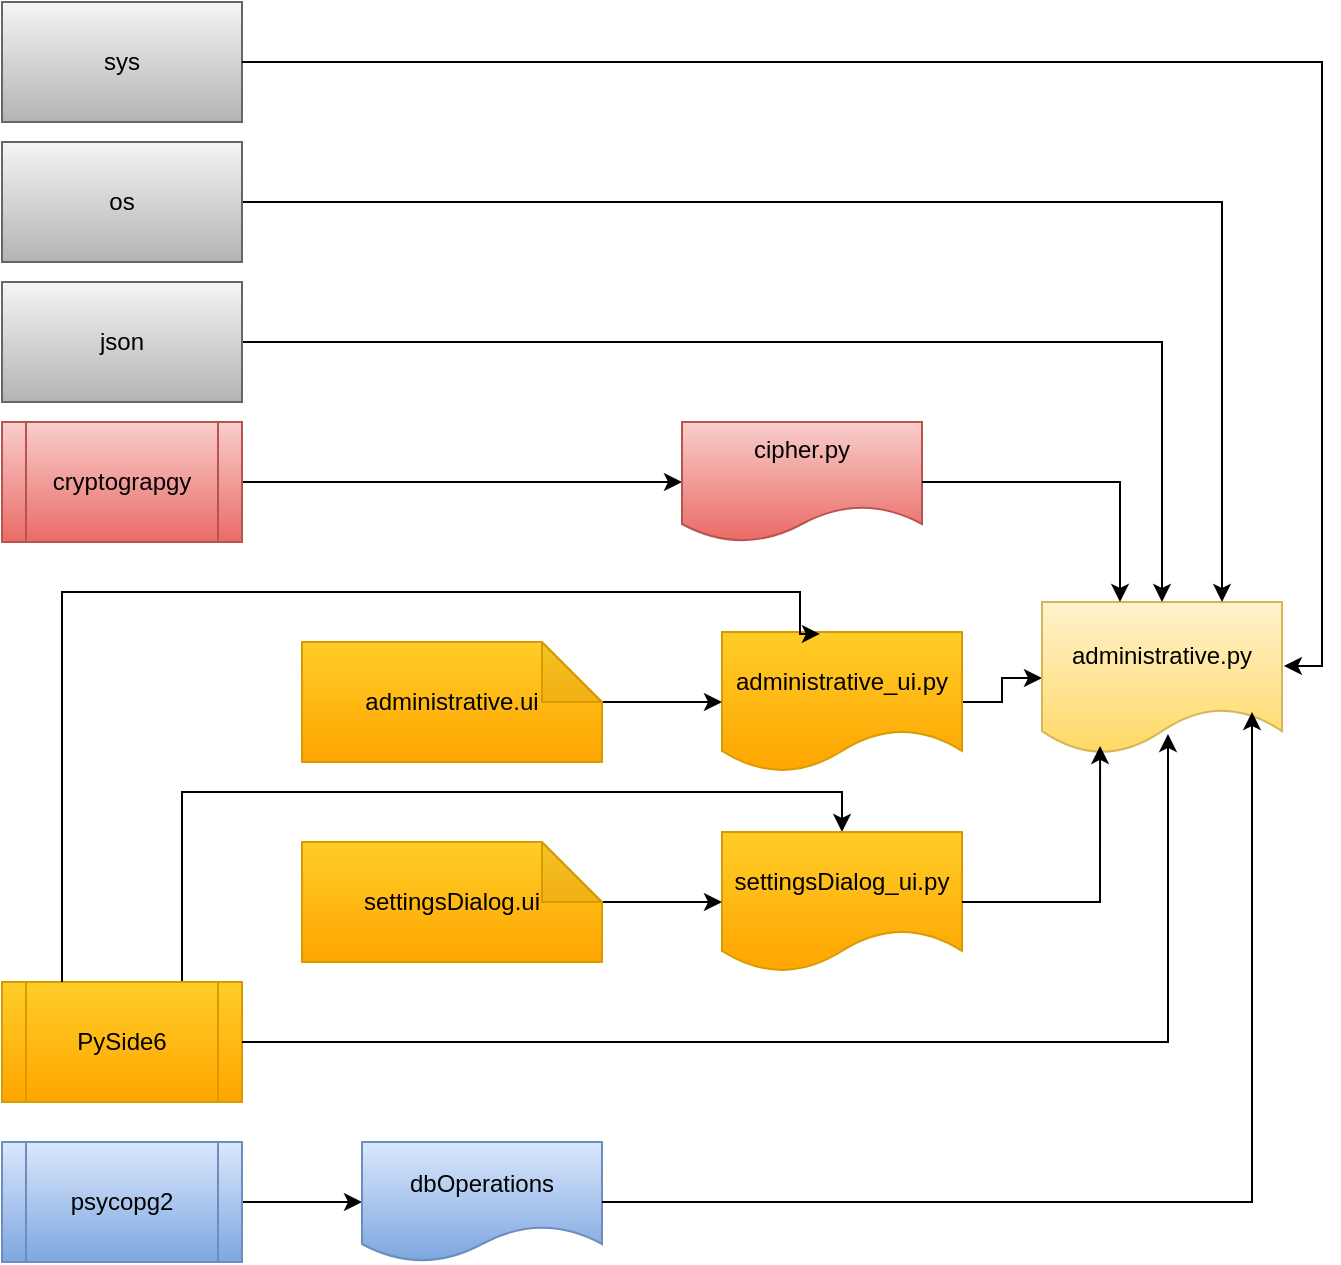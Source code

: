 <mxfile version="24.7.17">
  <diagram name="Page-1" id="CduF5v1Zuo2oVkkkP87r">
    <mxGraphModel dx="1434" dy="836" grid="1" gridSize="10" guides="1" tooltips="1" connect="1" arrows="1" fold="1" page="1" pageScale="1" pageWidth="1169" pageHeight="827" math="0" shadow="0">
      <root>
        <mxCell id="0" />
        <mxCell id="1" parent="0" />
        <mxCell id="3RLwauTY6Jb0oVxJC-lx-28" style="edgeStyle=orthogonalEdgeStyle;rounded=0;orthogonalLoop=1;jettySize=auto;html=1;entryX=0.5;entryY=0;entryDx=0;entryDy=0;" parent="1" source="3RLwauTY6Jb0oVxJC-lx-1" target="3RLwauTY6Jb0oVxJC-lx-4" edge="1">
          <mxGeometry relative="1" as="geometry">
            <Array as="points">
              <mxPoint x="130" y="405" />
              <mxPoint x="460" y="405" />
            </Array>
          </mxGeometry>
        </mxCell>
        <mxCell id="3RLwauTY6Jb0oVxJC-lx-1" value="PySide6" style="shape=process;whiteSpace=wrap;html=1;backgroundOutline=1;fillColor=#ffcd28;gradientColor=#ffa500;strokeColor=#d79b00;" parent="1" vertex="1">
          <mxGeometry x="40" y="500" width="120" height="60" as="geometry" />
        </mxCell>
        <mxCell id="3RLwauTY6Jb0oVxJC-lx-31" value="" style="edgeStyle=orthogonalEdgeStyle;rounded=0;orthogonalLoop=1;jettySize=auto;html=1;" parent="1" source="3RLwauTY6Jb0oVxJC-lx-2" target="3RLwauTY6Jb0oVxJC-lx-3" edge="1">
          <mxGeometry relative="1" as="geometry" />
        </mxCell>
        <mxCell id="3RLwauTY6Jb0oVxJC-lx-2" value="psycopg2" style="shape=process;whiteSpace=wrap;html=1;backgroundOutline=1;fillColor=#dae8fc;gradientColor=#7ea6e0;strokeColor=#6c8ebf;" parent="1" vertex="1">
          <mxGeometry x="40" y="580" width="120" height="60" as="geometry" />
        </mxCell>
        <mxCell id="3RLwauTY6Jb0oVxJC-lx-3" value="dbOperations" style="shape=document;whiteSpace=wrap;html=1;boundedLbl=1;fillColor=#dae8fc;gradientColor=#7ea6e0;strokeColor=#6c8ebf;" parent="1" vertex="1">
          <mxGeometry x="220" y="580" width="120" height="60" as="geometry" />
        </mxCell>
        <mxCell id="3RLwauTY6Jb0oVxJC-lx-4" value="settingsDialog_ui.py" style="shape=document;whiteSpace=wrap;html=1;boundedLbl=1;fillColor=#ffcd28;gradientColor=#ffa500;strokeColor=#d79b00;" parent="1" vertex="1">
          <mxGeometry x="400" y="425" width="120" height="70" as="geometry" />
        </mxCell>
        <mxCell id="3RLwauTY6Jb0oVxJC-lx-20" style="edgeStyle=orthogonalEdgeStyle;rounded=0;orthogonalLoop=1;jettySize=auto;html=1;" parent="1" source="3RLwauTY6Jb0oVxJC-lx-5" target="3RLwauTY6Jb0oVxJC-lx-6" edge="1">
          <mxGeometry relative="1" as="geometry" />
        </mxCell>
        <mxCell id="3RLwauTY6Jb0oVxJC-lx-5" value="administrative_ui.py" style="shape=document;whiteSpace=wrap;html=1;boundedLbl=1;fillColor=#ffcd28;gradientColor=#ffa500;strokeColor=#d79b00;" parent="1" vertex="1">
          <mxGeometry x="400" y="325" width="120" height="70" as="geometry" />
        </mxCell>
        <mxCell id="3RLwauTY6Jb0oVxJC-lx-6" value="administrative.py" style="shape=document;whiteSpace=wrap;html=1;boundedLbl=1;fillColor=#fff2cc;gradientColor=#ffd966;strokeColor=#d6b656;" parent="1" vertex="1">
          <mxGeometry x="560" y="310" width="120" height="76" as="geometry" />
        </mxCell>
        <mxCell id="3RLwauTY6Jb0oVxJC-lx-21" style="edgeStyle=orthogonalEdgeStyle;rounded=0;orthogonalLoop=1;jettySize=auto;html=1;entryX=0;entryY=0.5;entryDx=0;entryDy=0;" parent="1" source="3RLwauTY6Jb0oVxJC-lx-7" target="3RLwauTY6Jb0oVxJC-lx-5" edge="1">
          <mxGeometry relative="1" as="geometry" />
        </mxCell>
        <mxCell id="3RLwauTY6Jb0oVxJC-lx-7" value="administrative.ui" style="shape=note;whiteSpace=wrap;html=1;backgroundOutline=1;darkOpacity=0.05;fillColor=#ffcd28;gradientColor=#ffa500;strokeColor=#d79b00;" parent="1" vertex="1">
          <mxGeometry x="190" y="330" width="150" height="60" as="geometry" />
        </mxCell>
        <mxCell id="3RLwauTY6Jb0oVxJC-lx-27" value="" style="edgeStyle=orthogonalEdgeStyle;rounded=0;orthogonalLoop=1;jettySize=auto;html=1;" parent="1" source="3RLwauTY6Jb0oVxJC-lx-8" target="3RLwauTY6Jb0oVxJC-lx-4" edge="1">
          <mxGeometry relative="1" as="geometry" />
        </mxCell>
        <mxCell id="3RLwauTY6Jb0oVxJC-lx-8" value="settingsDialog.ui" style="shape=note;whiteSpace=wrap;html=1;backgroundOutline=1;darkOpacity=0.05;fillColor=#ffcd28;gradientColor=#ffa500;strokeColor=#d79b00;" parent="1" vertex="1">
          <mxGeometry x="190" y="430" width="150" height="60" as="geometry" />
        </mxCell>
        <mxCell id="3RLwauTY6Jb0oVxJC-lx-9" value="sys" style="rounded=0;whiteSpace=wrap;html=1;fillColor=#f5f5f5;strokeColor=#666666;gradientColor=#b3b3b3;" parent="1" vertex="1">
          <mxGeometry x="40" y="10" width="120" height="60" as="geometry" />
        </mxCell>
        <mxCell id="3RLwauTY6Jb0oVxJC-lx-16" style="edgeStyle=orthogonalEdgeStyle;rounded=0;orthogonalLoop=1;jettySize=auto;html=1;entryX=0.75;entryY=0;entryDx=0;entryDy=0;" parent="1" source="3RLwauTY6Jb0oVxJC-lx-10" target="3RLwauTY6Jb0oVxJC-lx-6" edge="1">
          <mxGeometry relative="1" as="geometry" />
        </mxCell>
        <mxCell id="3RLwauTY6Jb0oVxJC-lx-10" value="os" style="rounded=0;whiteSpace=wrap;html=1;fillColor=#f5f5f5;gradientColor=#b3b3b3;strokeColor=#666666;" parent="1" vertex="1">
          <mxGeometry x="40" y="80" width="120" height="60" as="geometry" />
        </mxCell>
        <mxCell id="3RLwauTY6Jb0oVxJC-lx-17" style="edgeStyle=orthogonalEdgeStyle;rounded=0;orthogonalLoop=1;jettySize=auto;html=1;entryX=0.5;entryY=0;entryDx=0;entryDy=0;" parent="1" source="3RLwauTY6Jb0oVxJC-lx-11" target="3RLwauTY6Jb0oVxJC-lx-6" edge="1">
          <mxGeometry relative="1" as="geometry" />
        </mxCell>
        <mxCell id="3RLwauTY6Jb0oVxJC-lx-11" value="json" style="rounded=0;whiteSpace=wrap;html=1;fillColor=#f5f5f5;gradientColor=#b3b3b3;strokeColor=#666666;" parent="1" vertex="1">
          <mxGeometry x="40" y="150" width="120" height="60" as="geometry" />
        </mxCell>
        <mxCell id="3RLwauTY6Jb0oVxJC-lx-18" style="edgeStyle=orthogonalEdgeStyle;rounded=0;orthogonalLoop=1;jettySize=auto;html=1;" parent="1" source="3RLwauTY6Jb0oVxJC-lx-12" target="3RLwauTY6Jb0oVxJC-lx-13" edge="1">
          <mxGeometry relative="1" as="geometry" />
        </mxCell>
        <mxCell id="3RLwauTY6Jb0oVxJC-lx-12" value="cryptograpgy" style="shape=process;whiteSpace=wrap;html=1;backgroundOutline=1;fillColor=#f8cecc;gradientColor=#ea6b66;strokeColor=#b85450;" parent="1" vertex="1">
          <mxGeometry x="40" y="220" width="120" height="60" as="geometry" />
        </mxCell>
        <mxCell id="3RLwauTY6Jb0oVxJC-lx-13" value="cipher.py&lt;div&gt;&lt;br&gt;&lt;/div&gt;" style="shape=document;whiteSpace=wrap;html=1;boundedLbl=1;fillColor=#f8cecc;gradientColor=#ea6b66;strokeColor=#b85450;" parent="1" vertex="1">
          <mxGeometry x="380" y="220" width="120" height="60" as="geometry" />
        </mxCell>
        <mxCell id="3RLwauTY6Jb0oVxJC-lx-15" style="edgeStyle=orthogonalEdgeStyle;rounded=0;orthogonalLoop=1;jettySize=auto;html=1;entryX=1.008;entryY=0.421;entryDx=0;entryDy=0;entryPerimeter=0;" parent="1" source="3RLwauTY6Jb0oVxJC-lx-9" target="3RLwauTY6Jb0oVxJC-lx-6" edge="1">
          <mxGeometry relative="1" as="geometry" />
        </mxCell>
        <mxCell id="3RLwauTY6Jb0oVxJC-lx-19" style="edgeStyle=orthogonalEdgeStyle;rounded=0;orthogonalLoop=1;jettySize=auto;html=1;entryX=0.325;entryY=0;entryDx=0;entryDy=0;entryPerimeter=0;" parent="1" source="3RLwauTY6Jb0oVxJC-lx-13" target="3RLwauTY6Jb0oVxJC-lx-6" edge="1">
          <mxGeometry relative="1" as="geometry" />
        </mxCell>
        <mxCell id="3RLwauTY6Jb0oVxJC-lx-23" style="edgeStyle=orthogonalEdgeStyle;rounded=0;orthogonalLoop=1;jettySize=auto;html=1;entryX=0.408;entryY=0.014;entryDx=0;entryDy=0;entryPerimeter=0;" parent="1" source="3RLwauTY6Jb0oVxJC-lx-1" target="3RLwauTY6Jb0oVxJC-lx-5" edge="1">
          <mxGeometry relative="1" as="geometry">
            <Array as="points">
              <mxPoint x="70" y="305" />
              <mxPoint x="439" y="305" />
            </Array>
          </mxGeometry>
        </mxCell>
        <mxCell id="3RLwauTY6Jb0oVxJC-lx-29" style="edgeStyle=orthogonalEdgeStyle;rounded=0;orthogonalLoop=1;jettySize=auto;html=1;entryX=0.242;entryY=0.947;entryDx=0;entryDy=0;entryPerimeter=0;" parent="1" source="3RLwauTY6Jb0oVxJC-lx-4" target="3RLwauTY6Jb0oVxJC-lx-6" edge="1">
          <mxGeometry relative="1" as="geometry" />
        </mxCell>
        <mxCell id="3RLwauTY6Jb0oVxJC-lx-33" style="edgeStyle=orthogonalEdgeStyle;rounded=0;orthogonalLoop=1;jettySize=auto;html=1;entryX=0.875;entryY=0.724;entryDx=0;entryDy=0;entryPerimeter=0;" parent="1" source="3RLwauTY6Jb0oVxJC-lx-3" target="3RLwauTY6Jb0oVxJC-lx-6" edge="1">
          <mxGeometry relative="1" as="geometry" />
        </mxCell>
        <mxCell id="3RLwauTY6Jb0oVxJC-lx-38" style="edgeStyle=orthogonalEdgeStyle;rounded=0;orthogonalLoop=1;jettySize=auto;html=1;entryX=0.525;entryY=0.868;entryDx=0;entryDy=0;entryPerimeter=0;" parent="1" source="3RLwauTY6Jb0oVxJC-lx-1" target="3RLwauTY6Jb0oVxJC-lx-6" edge="1">
          <mxGeometry relative="1" as="geometry" />
        </mxCell>
      </root>
    </mxGraphModel>
  </diagram>
</mxfile>
